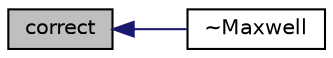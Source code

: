 digraph "correct"
{
  bgcolor="transparent";
  edge [fontname="Helvetica",fontsize="10",labelfontname="Helvetica",labelfontsize="10"];
  node [fontname="Helvetica",fontsize="10",shape=record];
  rankdir="LR";
  Node1382 [label="correct",height=0.2,width=0.4,color="black", fillcolor="grey75", style="filled", fontcolor="black"];
  Node1382 -> Node1383 [dir="back",color="midnightblue",fontsize="10",style="solid",fontname="Helvetica"];
  Node1383 [label="~Maxwell",height=0.2,width=0.4,color="black",URL="$a32197.html#ad2ea0423a55e7fbf839d7d16d668960c",tooltip="Destructor. "];
}
